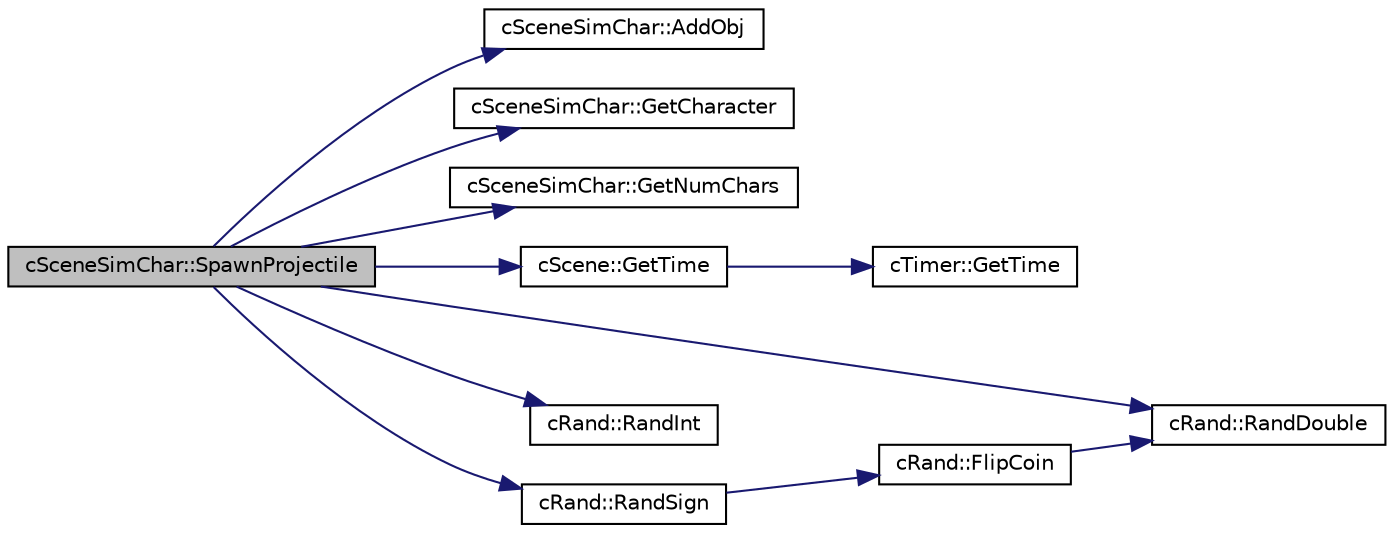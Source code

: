 digraph "cSceneSimChar::SpawnProjectile"
{
 // LATEX_PDF_SIZE
  edge [fontname="Helvetica",fontsize="10",labelfontname="Helvetica",labelfontsize="10"];
  node [fontname="Helvetica",fontsize="10",shape=record];
  rankdir="LR";
  Node1 [label="cSceneSimChar::SpawnProjectile",height=0.2,width=0.4,color="black", fillcolor="grey75", style="filled", fontcolor="black",tooltip=" "];
  Node1 -> Node2 [color="midnightblue",fontsize="10",style="solid",fontname="Helvetica"];
  Node2 [label="cSceneSimChar::AddObj",height=0.2,width=0.4,color="black", fillcolor="white", style="filled",URL="$classc_scene_sim_char.html#af30f0c03ef2e5b6ed7bddb5a65fae9bc",tooltip=" "];
  Node1 -> Node3 [color="midnightblue",fontsize="10",style="solid",fontname="Helvetica"];
  Node3 [label="cSceneSimChar::GetCharacter",height=0.2,width=0.4,color="black", fillcolor="white", style="filled",URL="$classc_scene_sim_char.html#a2136e0afb9518886b1ac13ecec3582c7",tooltip=" "];
  Node1 -> Node4 [color="midnightblue",fontsize="10",style="solid",fontname="Helvetica"];
  Node4 [label="cSceneSimChar::GetNumChars",height=0.2,width=0.4,color="black", fillcolor="white", style="filled",URL="$classc_scene_sim_char.html#a3eeb4526ae6be6a4577ca0da097e46b6",tooltip=" "];
  Node1 -> Node5 [color="midnightblue",fontsize="10",style="solid",fontname="Helvetica"];
  Node5 [label="cScene::GetTime",height=0.2,width=0.4,color="black", fillcolor="white", style="filled",URL="$classc_scene.html#aeb6f58cf497e87b8dfe1d86628573cae",tooltip=" "];
  Node5 -> Node6 [color="midnightblue",fontsize="10",style="solid",fontname="Helvetica"];
  Node6 [label="cTimer::GetTime",height=0.2,width=0.4,color="black", fillcolor="white", style="filled",URL="$classc_timer.html#a0ff93d80edb5af6fc764590d73316895",tooltip=" "];
  Node1 -> Node7 [color="midnightblue",fontsize="10",style="solid",fontname="Helvetica"];
  Node7 [label="cRand::RandDouble",height=0.2,width=0.4,color="black", fillcolor="white", style="filled",URL="$classc_rand.html#a8fba23b9c1b891f924441902c1befcda",tooltip=" "];
  Node1 -> Node8 [color="midnightblue",fontsize="10",style="solid",fontname="Helvetica"];
  Node8 [label="cRand::RandInt",height=0.2,width=0.4,color="black", fillcolor="white", style="filled",URL="$classc_rand.html#a09e05343a1c864cb406148706ed2d034",tooltip=" "];
  Node1 -> Node9 [color="midnightblue",fontsize="10",style="solid",fontname="Helvetica"];
  Node9 [label="cRand::RandSign",height=0.2,width=0.4,color="black", fillcolor="white", style="filled",URL="$classc_rand.html#a169e9759aab6c1d2f8da25f4561831bb",tooltip=" "];
  Node9 -> Node10 [color="midnightblue",fontsize="10",style="solid",fontname="Helvetica"];
  Node10 [label="cRand::FlipCoin",height=0.2,width=0.4,color="black", fillcolor="white", style="filled",URL="$classc_rand.html#a6bce3a258b730bcf7f6968a5cb6d0413",tooltip=" "];
  Node10 -> Node7 [color="midnightblue",fontsize="10",style="solid",fontname="Helvetica"];
}
